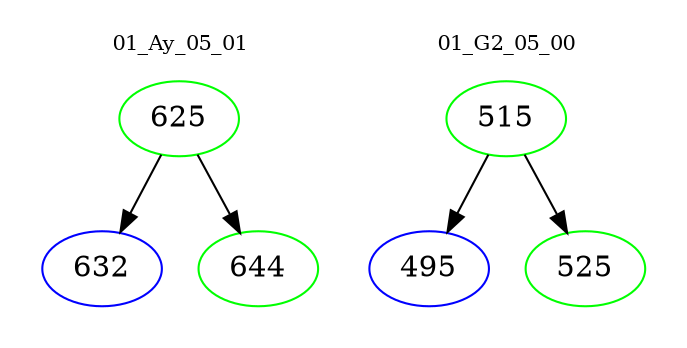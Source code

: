 digraph{
subgraph cluster_0 {
color = white
label = "01_Ay_05_01";
fontsize=10;
T0_625 [label="625", color="green"]
T0_625 -> T0_632 [color="black"]
T0_632 [label="632", color="blue"]
T0_625 -> T0_644 [color="black"]
T0_644 [label="644", color="green"]
}
subgraph cluster_1 {
color = white
label = "01_G2_05_00";
fontsize=10;
T1_515 [label="515", color="green"]
T1_515 -> T1_495 [color="black"]
T1_495 [label="495", color="blue"]
T1_515 -> T1_525 [color="black"]
T1_525 [label="525", color="green"]
}
}
